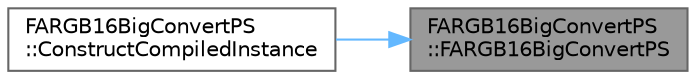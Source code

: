digraph "FARGB16BigConvertPS::FARGB16BigConvertPS"
{
 // INTERACTIVE_SVG=YES
 // LATEX_PDF_SIZE
  bgcolor="transparent";
  edge [fontname=Helvetica,fontsize=10,labelfontname=Helvetica,labelfontsize=10];
  node [fontname=Helvetica,fontsize=10,shape=box,height=0.2,width=0.4];
  rankdir="RL";
  Node1 [id="Node000001",label="FARGB16BigConvertPS\l::FARGB16BigConvertPS",height=0.2,width=0.4,color="gray40", fillcolor="grey60", style="filled", fontcolor="black",tooltip=" "];
  Node1 -> Node2 [id="edge1_Node000001_Node000002",dir="back",color="steelblue1",style="solid",tooltip=" "];
  Node2 [id="Node000002",label="FARGB16BigConvertPS\l::ConstructCompiledInstance",height=0.2,width=0.4,color="grey40", fillcolor="white", style="filled",URL="$d7/dff/classFARGB16BigConvertPS.html#ae84e7f096f61450d394d4e0aef94dcc6",tooltip=" "];
}
